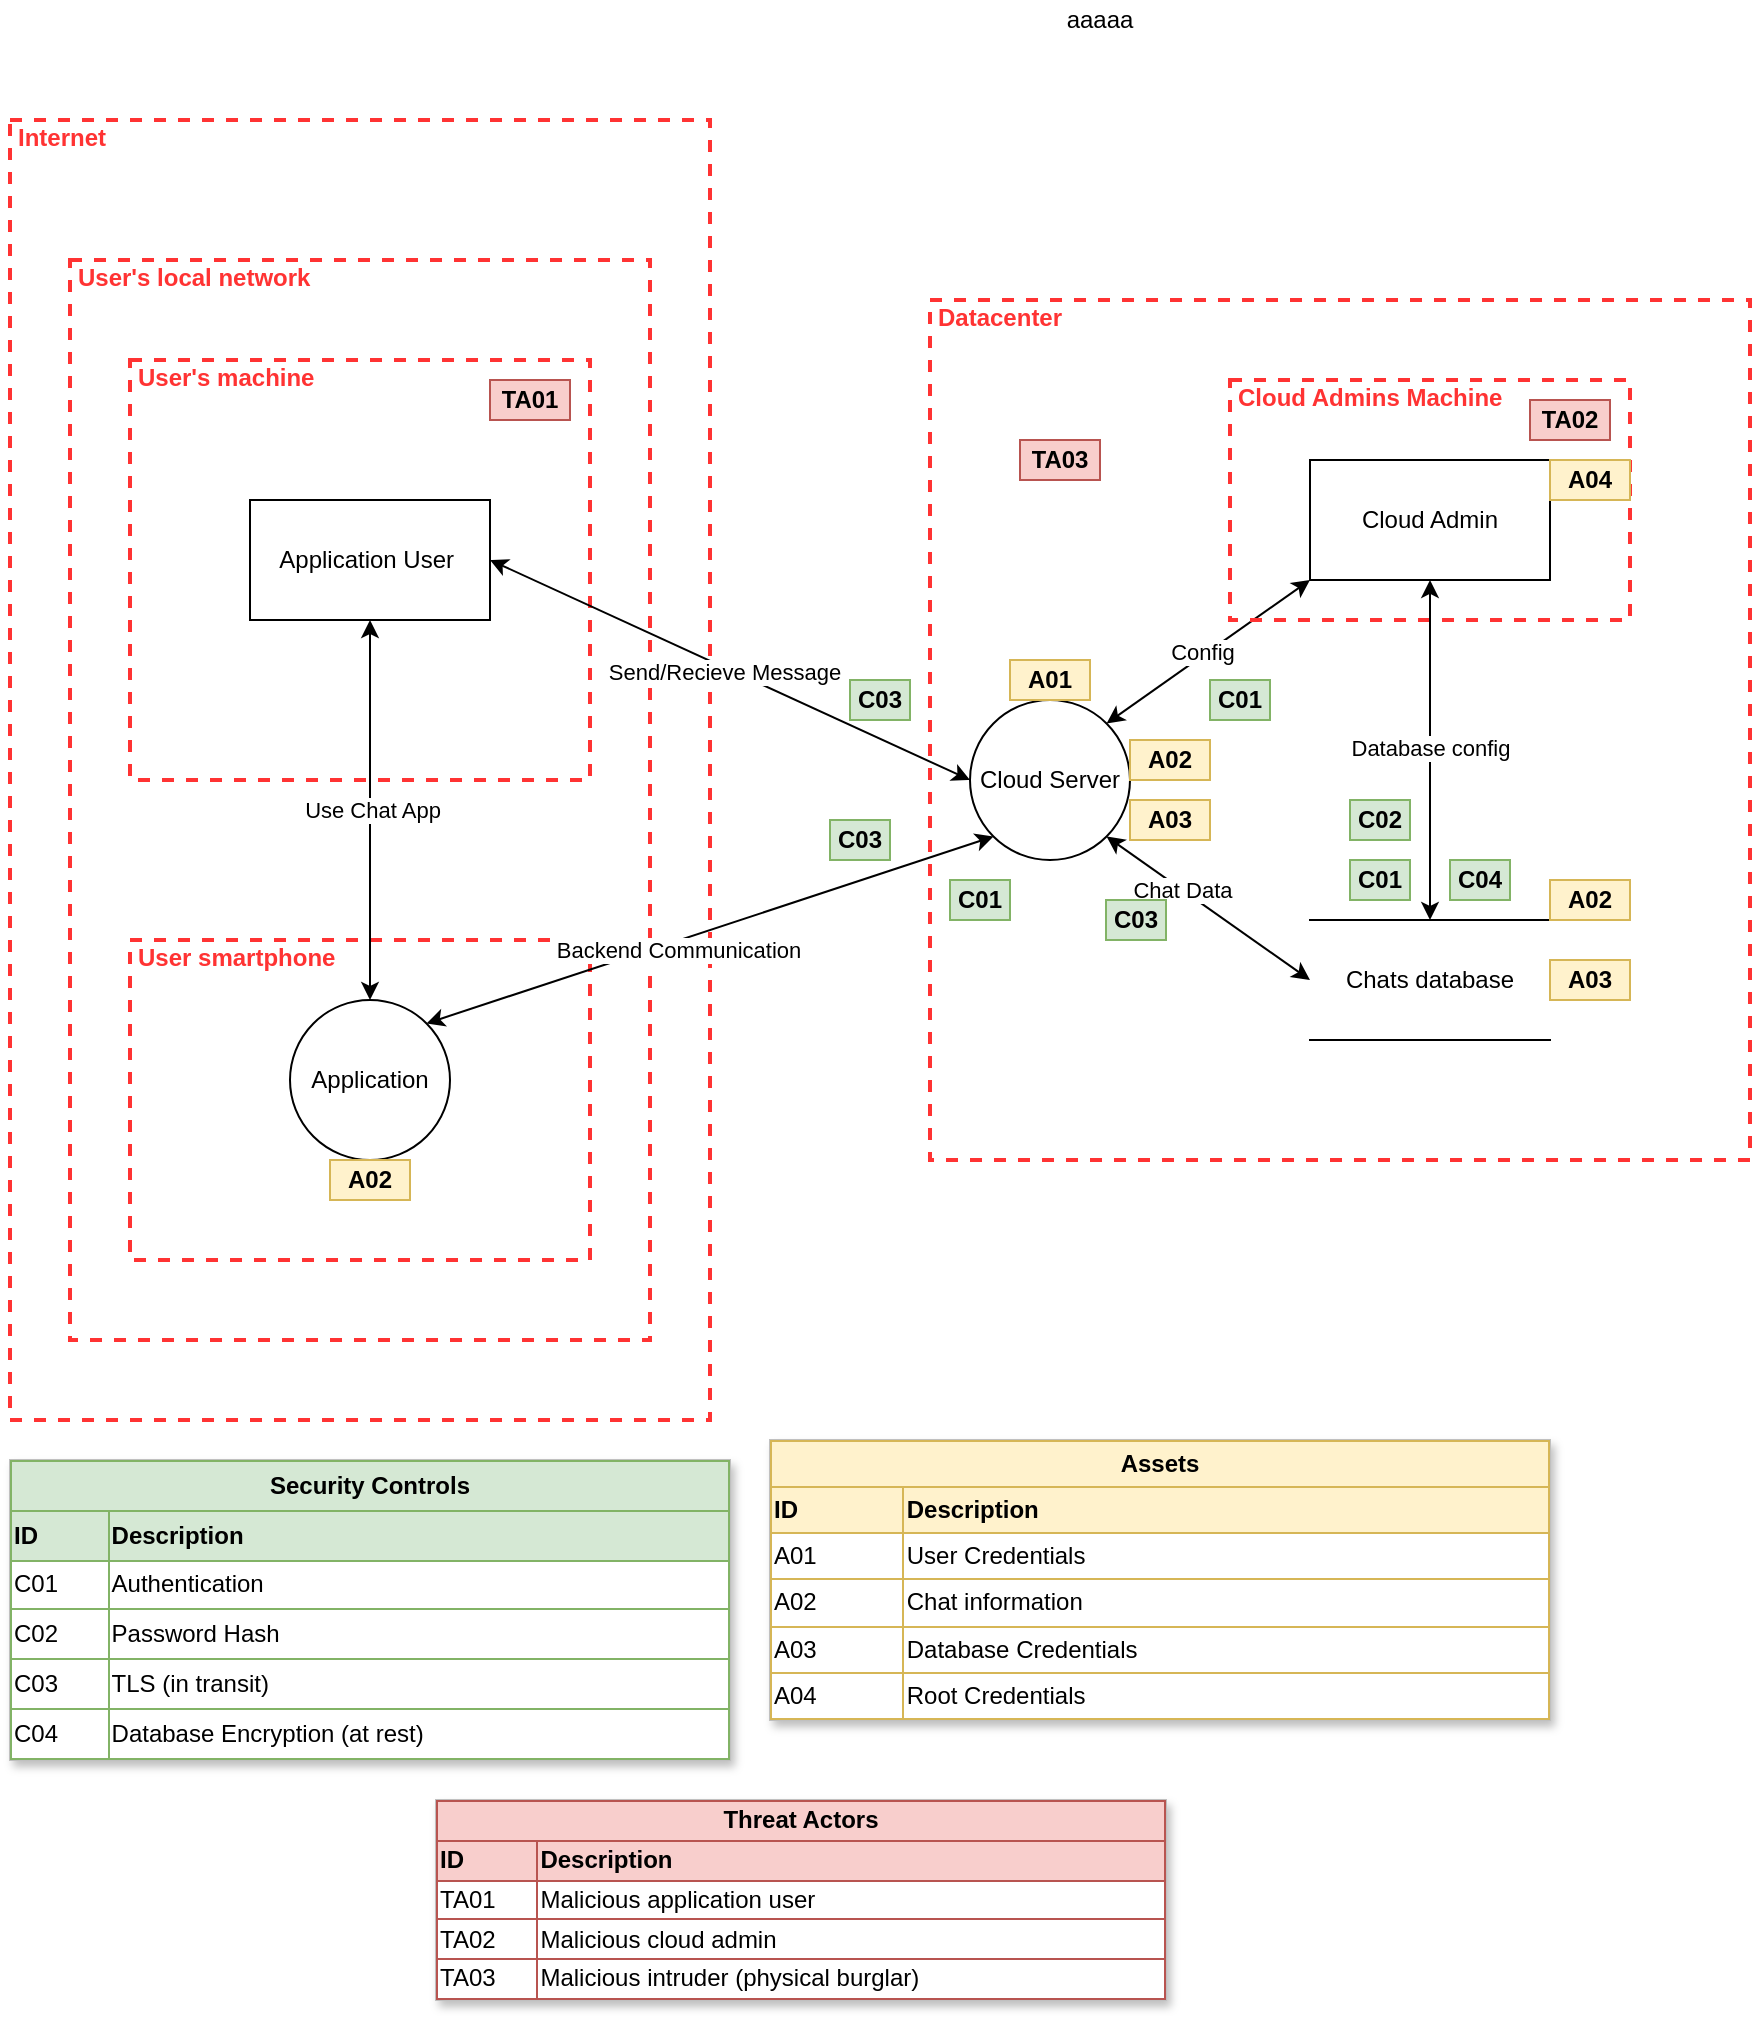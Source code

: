 <mxfile version="24.7.17">
  <diagram name="Page-1" id="8pMcFhFp8Z2sGf2a3YCh">
    <mxGraphModel dx="472" dy="1927" grid="1" gridSize="10" guides="1" tooltips="1" connect="1" arrows="1" fold="1" page="1" pageScale="1" pageWidth="850" pageHeight="1100" math="0" shadow="0">
      <root>
        <mxCell id="0" />
        <mxCell id="1" parent="0" />
        <mxCell id="QWeSGS5cxRRN4dTW0CNp-41" value="Datacenter" style="html=1;fontColor=#FF3333;fontStyle=1;align=left;verticalAlign=top;spacing=0;labelBorderColor=none;fillColor=none;dashed=1;strokeWidth=2;strokeColor=#FF3333;spacingLeft=4;spacingTop=-3;" parent="1" vertex="1">
          <mxGeometry x="490" y="-40" width="410" height="430" as="geometry" />
        </mxCell>
        <mxCell id="QWeSGS5cxRRN4dTW0CNp-36" value="User smartphone" style="html=1;fontColor=#FF3333;fontStyle=1;align=left;verticalAlign=top;spacing=0;labelBorderColor=none;fillColor=none;dashed=1;strokeWidth=2;strokeColor=#FF3333;spacingLeft=4;spacingTop=-3;" parent="1" vertex="1">
          <mxGeometry x="90" y="280" width="230" height="160" as="geometry" />
        </mxCell>
        <mxCell id="QWeSGS5cxRRN4dTW0CNp-37" value="User&#39;s machine" style="html=1;fontColor=#FF3333;fontStyle=1;align=left;verticalAlign=top;spacing=0;labelBorderColor=none;fillColor=none;dashed=1;strokeWidth=2;strokeColor=#FF3333;spacingLeft=4;spacingTop=-3;" parent="1" vertex="1">
          <mxGeometry x="90" y="-10" width="230" height="210" as="geometry" />
        </mxCell>
        <mxCell id="QWeSGS5cxRRN4dTW0CNp-38" value="User&#39;s local network" style="html=1;fontColor=#FF3333;fontStyle=1;align=left;verticalAlign=top;spacing=0;labelBorderColor=none;fillColor=none;dashed=1;strokeWidth=2;strokeColor=#FF3333;spacingLeft=4;spacingTop=-3;" parent="1" vertex="1">
          <mxGeometry x="60" y="-60" width="290" height="540" as="geometry" />
        </mxCell>
        <mxCell id="QWeSGS5cxRRN4dTW0CNp-39" value="Internet" style="html=1;fontColor=#FF3333;fontStyle=1;align=left;verticalAlign=top;spacing=0;labelBorderColor=none;fillColor=none;dashed=1;strokeWidth=2;strokeColor=#FF3333;spacingLeft=4;spacingTop=-3;" parent="1" vertex="1">
          <mxGeometry x="30" y="-130" width="350" height="650" as="geometry" />
        </mxCell>
        <mxCell id="QWeSGS5cxRRN4dTW0CNp-1" value="Application" style="ellipse;whiteSpace=wrap;html=1;aspect=fixed;" parent="1" vertex="1">
          <mxGeometry x="170" y="310" width="80" height="80" as="geometry" />
        </mxCell>
        <mxCell id="QWeSGS5cxRRN4dTW0CNp-2" value="Cloud Server" style="ellipse;whiteSpace=wrap;html=1;aspect=fixed;" parent="1" vertex="1">
          <mxGeometry x="510" y="160" width="80" height="80" as="geometry" />
        </mxCell>
        <mxCell id="QWeSGS5cxRRN4dTW0CNp-3" value="Application User&amp;nbsp;" style="rounded=0;whiteSpace=wrap;html=1;" parent="1" vertex="1">
          <mxGeometry x="150" y="60" width="120" height="60" as="geometry" />
        </mxCell>
        <mxCell id="QWeSGS5cxRRN4dTW0CNp-4" value="Cloud Admin" style="rounded=0;whiteSpace=wrap;html=1;" parent="1" vertex="1">
          <mxGeometry x="680" y="40" width="120" height="60" as="geometry" />
        </mxCell>
        <mxCell id="QWeSGS5cxRRN4dTW0CNp-6" value="&lt;table border=&quot;1&quot; width=&quot;100%&quot; style=&quot;width: 100% ; height: 100% ; border-collapse: collapse ; border: 1px solid #82b366&quot;&gt;&lt;tbody&gt;&lt;tr style=&quot;background-color: #d5e8d4 ; color: #000000 ; border: 1px solid #82b366&quot;&gt;&lt;th align=&quot;center&quot; colspan=&quot;2&quot;&gt;Security Controls&lt;/th&gt;&lt;/tr&gt;&lt;tr style=&quot;background-color: #d5e8d4 ; color: #000000 ; border: 1px solid #82b366&quot;&gt;&lt;th align=&quot;left&quot; style=&quot;border: 1px solid #82b366&quot;&gt;ID&lt;/th&gt;&lt;th align=&quot;left&quot; style=&quot;border: 1px solid #82b366&quot;&gt;Description&lt;/th&gt;&lt;/tr&gt;&lt;tr&gt;&lt;td style=&quot;border: 1px solid #82b366&quot;&gt;C01&lt;/td&gt;&lt;td style=&quot;border: 1px solid #82b366&quot;&gt;Authentication&lt;/td&gt;&lt;/tr&gt;&lt;tr&gt;&lt;td&gt;C02&lt;/td&gt;&lt;td&gt;Password Hash&lt;/td&gt;&lt;/tr&gt;&lt;tr&gt;&lt;td&gt;C03&lt;/td&gt;&lt;td&gt;TLS (in transit)&lt;/td&gt;&lt;/tr&gt;&lt;tr&gt;&lt;td&gt;C04&lt;/td&gt;&lt;td&gt;Database Encryption (at rest)&lt;/td&gt;&lt;/tr&gt;&lt;/tbody&gt;&lt;/table&gt;" style="text;html=1;strokeColor=#c0c0c0;fillColor=#ffffff;overflow=fill;rounded=0;shadow=1;labelBackgroundColor=#ffffff;fontColor=#000000;align=left;" parent="1" vertex="1">
          <mxGeometry x="30" y="540" width="360" height="150" as="geometry" />
        </mxCell>
        <mxCell id="QWeSGS5cxRRN4dTW0CNp-7" value="&lt;table border=&quot;1&quot; width=&quot;100%&quot; style=&quot;width: 100% ; height: 100% ; border-collapse: collapse ; border: 1px solid #d6b656&quot;&gt;&lt;tbody&gt;&lt;tr style=&quot;background-color: #fff2cc ; color: #000000 ; border: 1px solid #d6b656&quot;&gt;&lt;th align=&quot;center&quot; colspan=&quot;2&quot;&gt;Assets&lt;/th&gt;&lt;/tr&gt;&lt;tr style=&quot;background-color: #fff2cc ; color: #000000 ; border: 1px solid #d6b656&quot;&gt;&lt;th align=&quot;left&quot; style=&quot;border: 1px solid #d6b656&quot;&gt;ID&lt;/th&gt;&lt;th align=&quot;left&quot; style=&quot;border: 1px solid #d6b656&quot;&gt;Description&lt;/th&gt;&lt;/tr&gt;&lt;tr&gt;&lt;td style=&quot;border: 1px solid #d6b656&quot;&gt;A01&lt;/td&gt;&lt;td style=&quot;border: 1px solid #d6b656&quot;&gt;User Credentials&lt;/td&gt;&lt;/tr&gt;&lt;tr&gt;&lt;td&gt;A02&lt;/td&gt;&lt;td&gt;Chat information&lt;/td&gt;&lt;/tr&gt;&lt;tr&gt;&lt;td&gt;A03&lt;/td&gt;&lt;td&gt;Database Credentials&lt;/td&gt;&lt;/tr&gt;&lt;tr&gt;&lt;td&gt;A04&lt;/td&gt;&lt;td&gt;Root Credentials&lt;/td&gt;&lt;/tr&gt;&lt;/tbody&gt;&lt;/table&gt;" style="text;html=1;strokeColor=#c0c0c0;fillColor=#ffffff;overflow=fill;rounded=0;shadow=1;labelBackgroundColor=#ffffff;fontColor=#000000;align=left;" parent="1" vertex="1">
          <mxGeometry x="410" y="530" width="390" height="140" as="geometry" />
        </mxCell>
        <mxCell id="QWeSGS5cxRRN4dTW0CNp-8" value="&lt;table border=&quot;1&quot; width=&quot;100%&quot; style=&quot;width: 100% ; height: 100% ; border-collapse: collapse ; border: 1px solid #b85450&quot;&gt;&lt;tbody&gt;&lt;tr style=&quot;background-color: #f8cecc ; color: #000000 ; border: 1px solid #b85450&quot;&gt;&lt;th align=&quot;center&quot; colspan=&quot;2&quot;&gt;Threat Actors&lt;/th&gt;&lt;/tr&gt;&lt;tr style=&quot;background-color: #f8cecc ; color: #000000 ; border: 1px solid #b85450&quot;&gt;&lt;th align=&quot;left&quot; style=&quot;border: 1px solid #b85450&quot;&gt;ID&lt;/th&gt;&lt;th align=&quot;left&quot; style=&quot;border: 1px solid #b85450&quot;&gt;Description&lt;/th&gt;&lt;/tr&gt;&lt;tr&gt;&lt;td style=&quot;border: 1px solid #b85450&quot;&gt;TA01&lt;/td&gt;&lt;td style=&quot;border: 1px solid #b85450&quot;&gt;Malicious application user&lt;br&gt;&lt;/td&gt;&lt;/tr&gt;&lt;tr&gt;&lt;td&gt;TA02&lt;br&gt;&lt;/td&gt;&lt;td&gt;Malicious cloud admin&lt;/td&gt;&lt;/tr&gt;&lt;tr&gt;&lt;td&gt;TA03&lt;/td&gt;&lt;td&gt;Malicious intruder (physical burglar)&lt;/td&gt;&lt;/tr&gt;&lt;/tbody&gt;&lt;/table&gt;" style="text;html=1;strokeColor=#c0c0c0;fillColor=#ffffff;overflow=fill;rounded=0;shadow=1;labelBackgroundColor=#ffffff;fontColor=#000000;align=left;" parent="1" vertex="1">
          <mxGeometry x="243" y="710" width="365" height="100" as="geometry" />
        </mxCell>
        <mxCell id="QWeSGS5cxRRN4dTW0CNp-11" value="" style="endArrow=classic;startArrow=classic;html=1;fontColor=#FF3333;rounded=0;exitX=1;exitY=0;exitDx=0;exitDy=0;entryX=0;entryY=1;entryDx=0;entryDy=0;" parent="1" source="QWeSGS5cxRRN4dTW0CNp-2" target="QWeSGS5cxRRN4dTW0CNp-4" edge="1">
          <mxGeometry width="50" height="50" relative="1" as="geometry">
            <mxPoint x="660" y="190" as="sourcePoint" />
            <mxPoint x="710" y="140" as="targetPoint" />
          </mxGeometry>
        </mxCell>
        <mxCell id="QWeSGS5cxRRN4dTW0CNp-15" value="Config" style="edgeLabel;html=1;align=center;verticalAlign=middle;resizable=0;points=[];" parent="QWeSGS5cxRRN4dTW0CNp-11" vertex="1" connectable="0">
          <mxGeometry x="-0.053" y="2" relative="1" as="geometry">
            <mxPoint as="offset" />
          </mxGeometry>
        </mxCell>
        <mxCell id="QWeSGS5cxRRN4dTW0CNp-12" value="Cloud Admins Machine" style="html=1;fontColor=#FF3333;fontStyle=1;align=left;verticalAlign=top;spacing=0;labelBorderColor=none;fillColor=none;dashed=1;strokeWidth=2;strokeColor=#FF3333;spacingLeft=4;spacingTop=-3;" parent="1" vertex="1">
          <mxGeometry x="640" width="200" height="120" as="geometry" />
        </mxCell>
        <mxCell id="QWeSGS5cxRRN4dTW0CNp-16" value="Chats database" style="shape=partialRectangle;whiteSpace=wrap;html=1;left=0;right=0;fillColor=none;" parent="1" vertex="1">
          <mxGeometry x="680" y="270" width="120" height="60" as="geometry" />
        </mxCell>
        <mxCell id="QWeSGS5cxRRN4dTW0CNp-17" value="" style="endArrow=classic;startArrow=classic;html=1;fontColor=#FF3333;rounded=0;entryX=0.5;entryY=0.833;entryDx=0;entryDy=0;entryPerimeter=0;exitX=0.5;exitY=0;exitDx=0;exitDy=0;" parent="1" source="QWeSGS5cxRRN4dTW0CNp-16" target="QWeSGS5cxRRN4dTW0CNp-12" edge="1">
          <mxGeometry width="50" height="50" relative="1" as="geometry">
            <mxPoint x="720" y="230" as="sourcePoint" />
            <mxPoint x="770" y="180" as="targetPoint" />
          </mxGeometry>
        </mxCell>
        <mxCell id="QWeSGS5cxRRN4dTW0CNp-46" value="Database config" style="edgeLabel;html=1;align=center;verticalAlign=middle;resizable=0;points=[];" parent="QWeSGS5cxRRN4dTW0CNp-17" vertex="1" connectable="0">
          <mxGeometry x="0.008" relative="1" as="geometry">
            <mxPoint y="-1" as="offset" />
          </mxGeometry>
        </mxCell>
        <mxCell id="QWeSGS5cxRRN4dTW0CNp-18" value="" style="endArrow=classic;startArrow=classic;html=1;fontColor=#FF3333;rounded=0;entryX=0;entryY=0.5;entryDx=0;entryDy=0;exitX=1;exitY=1;exitDx=0;exitDy=0;" parent="1" source="QWeSGS5cxRRN4dTW0CNp-2" target="QWeSGS5cxRRN4dTW0CNp-16" edge="1">
          <mxGeometry width="50" height="50" relative="1" as="geometry">
            <mxPoint x="550" y="360" as="sourcePoint" />
            <mxPoint x="600" y="310" as="targetPoint" />
          </mxGeometry>
        </mxCell>
        <mxCell id="QWeSGS5cxRRN4dTW0CNp-20" value="Chat Data" style="edgeLabel;html=1;align=center;verticalAlign=middle;resizable=0;points=[];" parent="QWeSGS5cxRRN4dTW0CNp-18" vertex="1" connectable="0">
          <mxGeometry x="-0.261" relative="1" as="geometry">
            <mxPoint as="offset" />
          </mxGeometry>
        </mxCell>
        <mxCell id="QWeSGS5cxRRN4dTW0CNp-21" value="" style="endArrow=classic;startArrow=classic;html=1;fontColor=#FF3333;rounded=0;exitX=0.5;exitY=0;exitDx=0;exitDy=0;entryX=0.5;entryY=1;entryDx=0;entryDy=0;" parent="1" source="QWeSGS5cxRRN4dTW0CNp-1" target="QWeSGS5cxRRN4dTW0CNp-3" edge="1">
          <mxGeometry width="50" height="50" relative="1" as="geometry">
            <mxPoint x="200" y="280" as="sourcePoint" />
            <mxPoint x="250" y="230" as="targetPoint" />
          </mxGeometry>
        </mxCell>
        <mxCell id="QWeSGS5cxRRN4dTW0CNp-22" value="Use Chat App" style="edgeLabel;html=1;align=center;verticalAlign=middle;resizable=0;points=[];" parent="QWeSGS5cxRRN4dTW0CNp-21" vertex="1" connectable="0">
          <mxGeometry x="-0.006" y="-1" relative="1" as="geometry">
            <mxPoint y="-1" as="offset" />
          </mxGeometry>
        </mxCell>
        <mxCell id="QWeSGS5cxRRN4dTW0CNp-25" value="" style="endArrow=classic;startArrow=classic;html=1;fontColor=#FF3333;rounded=0;exitX=1;exitY=0.5;exitDx=0;exitDy=0;entryX=0;entryY=0.5;entryDx=0;entryDy=0;" parent="1" source="QWeSGS5cxRRN4dTW0CNp-3" target="QWeSGS5cxRRN4dTW0CNp-2" edge="1">
          <mxGeometry width="50" height="50" relative="1" as="geometry">
            <mxPoint x="350" y="180" as="sourcePoint" />
            <mxPoint x="400" y="130" as="targetPoint" />
          </mxGeometry>
        </mxCell>
        <mxCell id="QWeSGS5cxRRN4dTW0CNp-26" value="Send/Recieve Message" style="edgeLabel;html=1;align=center;verticalAlign=middle;resizable=0;points=[];" parent="QWeSGS5cxRRN4dTW0CNp-25" vertex="1" connectable="0">
          <mxGeometry x="-0.023" y="-2" relative="1" as="geometry">
            <mxPoint as="offset" />
          </mxGeometry>
        </mxCell>
        <mxCell id="QWeSGS5cxRRN4dTW0CNp-29" value="" style="endArrow=classic;startArrow=classic;html=1;fontColor=#FF3333;rounded=0;exitX=1;exitY=0;exitDx=0;exitDy=0;entryX=0;entryY=1;entryDx=0;entryDy=0;" parent="1" source="QWeSGS5cxRRN4dTW0CNp-1" target="QWeSGS5cxRRN4dTW0CNp-2" edge="1">
          <mxGeometry width="50" height="50" relative="1" as="geometry">
            <mxPoint x="340" y="310" as="sourcePoint" />
            <mxPoint x="390" y="260" as="targetPoint" />
          </mxGeometry>
        </mxCell>
        <mxCell id="QWeSGS5cxRRN4dTW0CNp-30" value="Backend Communication" style="edgeLabel;html=1;align=center;verticalAlign=middle;resizable=0;points=[];" parent="QWeSGS5cxRRN4dTW0CNp-29" vertex="1" connectable="0">
          <mxGeometry x="-0.12" y="-4" relative="1" as="geometry">
            <mxPoint x="-1" as="offset" />
          </mxGeometry>
        </mxCell>
        <UserObject label="aaaaa" placeholders="1" name="Variable" id="QWeSGS5cxRRN4dTW0CNp-44">
          <mxCell style="text;html=1;strokeColor=none;fillColor=none;align=center;verticalAlign=middle;whiteSpace=wrap;overflow=hidden;" parent="1" vertex="1">
            <mxGeometry x="535" y="-190" width="80" height="20" as="geometry" />
          </mxCell>
        </UserObject>
        <UserObject label="&lt;b&gt;TA01&lt;/b&gt;" placeholders="1" name="Variable" id="QWeSGS5cxRRN4dTW0CNp-47">
          <mxCell style="text;html=1;strokeColor=#b85450;fillColor=#f8cecc;align=center;verticalAlign=middle;whiteSpace=wrap;overflow=hidden;" parent="1" vertex="1">
            <mxGeometry x="270" width="40" height="20" as="geometry" />
          </mxCell>
        </UserObject>
        <UserObject label="&lt;b&gt;TA02&lt;/b&gt;" placeholders="1" name="Variable" id="QWeSGS5cxRRN4dTW0CNp-48">
          <mxCell style="text;html=1;strokeColor=#b85450;fillColor=#f8cecc;align=center;verticalAlign=middle;whiteSpace=wrap;overflow=hidden;" parent="1" vertex="1">
            <mxGeometry x="790" y="10" width="40" height="20" as="geometry" />
          </mxCell>
        </UserObject>
        <UserObject label="&lt;b&gt;TA03&lt;/b&gt;" placeholders="1" name="Variable" id="QWeSGS5cxRRN4dTW0CNp-49">
          <mxCell style="text;html=1;strokeColor=#b85450;fillColor=#f8cecc;align=center;verticalAlign=middle;whiteSpace=wrap;overflow=hidden;" parent="1" vertex="1">
            <mxGeometry x="535" y="30" width="40" height="20" as="geometry" />
          </mxCell>
        </UserObject>
        <UserObject label="&lt;b&gt;A01&lt;/b&gt;" placeholders="1" name="Variable" id="QWeSGS5cxRRN4dTW0CNp-50">
          <mxCell style="text;html=1;strokeColor=#d6b656;fillColor=#fff2cc;align=center;verticalAlign=middle;whiteSpace=wrap;overflow=hidden;" parent="1" vertex="1">
            <mxGeometry x="530" y="140" width="40" height="20" as="geometry" />
          </mxCell>
        </UserObject>
        <UserObject label="&lt;b&gt;A02&lt;/b&gt;" placeholders="1" name="Variable" id="QWeSGS5cxRRN4dTW0CNp-51">
          <mxCell style="text;html=1;strokeColor=#d6b656;fillColor=#fff2cc;align=center;verticalAlign=middle;whiteSpace=wrap;overflow=hidden;" parent="1" vertex="1">
            <mxGeometry x="190" y="390" width="40" height="20" as="geometry" />
          </mxCell>
        </UserObject>
        <UserObject label="&lt;b&gt;A02&lt;/b&gt;" placeholders="1" name="Variable" id="QWeSGS5cxRRN4dTW0CNp-52">
          <mxCell style="text;html=1;strokeColor=#d6b656;fillColor=#fff2cc;align=center;verticalAlign=middle;whiteSpace=wrap;overflow=hidden;" parent="1" vertex="1">
            <mxGeometry x="590" y="180" width="40" height="20" as="geometry" />
          </mxCell>
        </UserObject>
        <UserObject label="&lt;b&gt;A02&lt;/b&gt;" placeholders="1" name="Variable" id="QWeSGS5cxRRN4dTW0CNp-54">
          <mxCell style="text;html=1;strokeColor=#d6b656;fillColor=#fff2cc;align=center;verticalAlign=middle;whiteSpace=wrap;overflow=hidden;" parent="1" vertex="1">
            <mxGeometry x="800" y="250" width="40" height="20" as="geometry" />
          </mxCell>
        </UserObject>
        <UserObject label="&lt;b&gt;A03&lt;/b&gt;" placeholders="1" name="Variable" id="QWeSGS5cxRRN4dTW0CNp-55">
          <mxCell style="text;html=1;strokeColor=#d6b656;fillColor=#fff2cc;align=center;verticalAlign=middle;whiteSpace=wrap;overflow=hidden;" parent="1" vertex="1">
            <mxGeometry x="590" y="210" width="40" height="20" as="geometry" />
          </mxCell>
        </UserObject>
        <UserObject label="&lt;b&gt;A03&lt;/b&gt;" placeholders="1" name="Variable" id="QWeSGS5cxRRN4dTW0CNp-56">
          <mxCell style="text;html=1;strokeColor=#d6b656;fillColor=#fff2cc;align=center;verticalAlign=middle;whiteSpace=wrap;overflow=hidden;" parent="1" vertex="1">
            <mxGeometry x="800" y="290" width="40" height="20" as="geometry" />
          </mxCell>
        </UserObject>
        <UserObject label="&lt;b&gt;A04&lt;/b&gt;" placeholders="1" name="Variable" id="QWeSGS5cxRRN4dTW0CNp-57">
          <mxCell style="text;html=1;strokeColor=#d6b656;fillColor=#fff2cc;align=center;verticalAlign=middle;whiteSpace=wrap;overflow=hidden;" parent="1" vertex="1">
            <mxGeometry x="800" y="40" width="40" height="20" as="geometry" />
          </mxCell>
        </UserObject>
        <UserObject label="&lt;b&gt;C01&lt;/b&gt;" placeholders="1" name="Variable" id="QWeSGS5cxRRN4dTW0CNp-59">
          <mxCell style="text;html=1;strokeColor=#82b366;fillColor=#d5e8d4;align=center;verticalAlign=middle;whiteSpace=wrap;overflow=hidden;" parent="1" vertex="1">
            <mxGeometry x="500" y="250" width="30" height="20" as="geometry" />
          </mxCell>
        </UserObject>
        <UserObject label="&lt;b&gt;C01&lt;/b&gt;" placeholders="1" name="Variable" id="QWeSGS5cxRRN4dTW0CNp-60">
          <mxCell style="text;html=1;strokeColor=#82b366;fillColor=#d5e8d4;align=center;verticalAlign=middle;whiteSpace=wrap;overflow=hidden;" parent="1" vertex="1">
            <mxGeometry x="630" y="150" width="30" height="20" as="geometry" />
          </mxCell>
        </UserObject>
        <UserObject label="&lt;b&gt;C01&lt;/b&gt;" placeholders="1" name="Variable" id="QWeSGS5cxRRN4dTW0CNp-61">
          <mxCell style="text;html=1;strokeColor=#82b366;fillColor=#d5e8d4;align=center;verticalAlign=middle;whiteSpace=wrap;overflow=hidden;" parent="1" vertex="1">
            <mxGeometry x="700" y="240" width="30" height="20" as="geometry" />
          </mxCell>
        </UserObject>
        <UserObject label="&lt;b&gt;C02&lt;/b&gt;" placeholders="1" name="Variable" id="fGonxuBGtlDJbogp5yAb-1">
          <mxCell style="text;html=1;strokeColor=#82b366;fillColor=#d5e8d4;align=center;verticalAlign=middle;whiteSpace=wrap;overflow=hidden;" vertex="1" parent="1">
            <mxGeometry x="700" y="210" width="30" height="20" as="geometry" />
          </mxCell>
        </UserObject>
        <UserObject label="&lt;b&gt;C03&lt;/b&gt;" placeholders="1" name="Variable" id="fGonxuBGtlDJbogp5yAb-2">
          <mxCell style="text;html=1;strokeColor=#82b366;fillColor=#d5e8d4;align=center;verticalAlign=middle;whiteSpace=wrap;overflow=hidden;" vertex="1" parent="1">
            <mxGeometry x="578" y="260" width="30" height="20" as="geometry" />
          </mxCell>
        </UserObject>
        <UserObject label="&lt;b&gt;C03&lt;/b&gt;" placeholders="1" name="Variable" id="fGonxuBGtlDJbogp5yAb-3">
          <mxCell style="text;html=1;strokeColor=#82b366;fillColor=#d5e8d4;align=center;verticalAlign=middle;whiteSpace=wrap;overflow=hidden;" vertex="1" parent="1">
            <mxGeometry x="440" y="220" width="30" height="20" as="geometry" />
          </mxCell>
        </UserObject>
        <UserObject label="&lt;b&gt;C03&lt;/b&gt;" placeholders="1" name="Variable" id="fGonxuBGtlDJbogp5yAb-4">
          <mxCell style="text;html=1;strokeColor=#82b366;fillColor=#d5e8d4;align=center;verticalAlign=middle;whiteSpace=wrap;overflow=hidden;" vertex="1" parent="1">
            <mxGeometry x="450" y="150" width="30" height="20" as="geometry" />
          </mxCell>
        </UserObject>
        <UserObject label="&lt;b&gt;C04&lt;/b&gt;" placeholders="1" name="Variable" id="fGonxuBGtlDJbogp5yAb-5">
          <mxCell style="text;html=1;strokeColor=#82b366;fillColor=#d5e8d4;align=center;verticalAlign=middle;whiteSpace=wrap;overflow=hidden;" vertex="1" parent="1">
            <mxGeometry x="750" y="240" width="30" height="20" as="geometry" />
          </mxCell>
        </UserObject>
      </root>
    </mxGraphModel>
  </diagram>
</mxfile>
